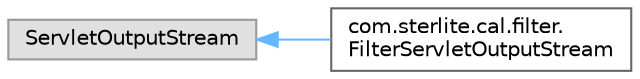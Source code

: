 digraph "Graphical Class Hierarchy"
{
 // LATEX_PDF_SIZE
  bgcolor="transparent";
  edge [fontname=Helvetica,fontsize=10,labelfontname=Helvetica,labelfontsize=10];
  node [fontname=Helvetica,fontsize=10,shape=box,height=0.2,width=0.4];
  rankdir="LR";
  Node0 [id="Node000000",label="ServletOutputStream",height=0.2,width=0.4,color="grey60", fillcolor="#E0E0E0", style="filled",tooltip=" "];
  Node0 -> Node1 [id="edge944_Node000000_Node000001",dir="back",color="steelblue1",style="solid",tooltip=" "];
  Node1 [id="Node000001",label="com.sterlite.cal.filter.\lFilterServletOutputStream",height=0.2,width=0.4,color="grey40", fillcolor="white", style="filled",URL="$classcom_1_1sterlite_1_1cal_1_1filter_1_1_filter_servlet_output_stream.html",tooltip=" "];
}
